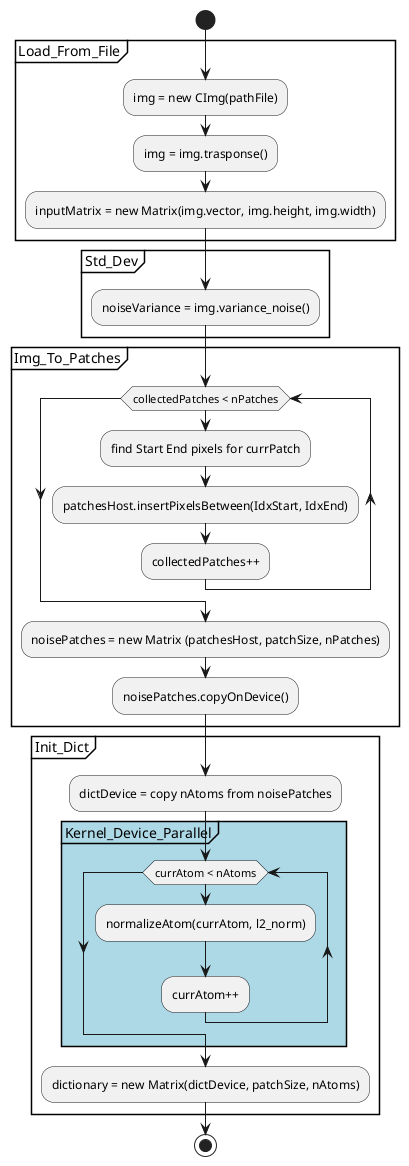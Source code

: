 @startuml InitializationDiagram
start

partition Load_From_File {
    :img = new CImg(pathFile);
    :img = img.trasponse();
    :inputMatrix = new Matrix(img.vector, img.height, img.width); 
}

partition Std_Dev {
    :noiseVariance = img.variance_noise();
}
partition Img_To_Patches {
    while (collectedPatches < nPatches)
        :find Start End pixels for currPatch;
        :patchesHost.insertPixelsBetween(IdxStart, IdxEnd);
        :collectedPatches++;
    endwhile
    :noisePatches = new Matrix (patchesHost, patchSize, nPatches);
    :noisePatches.copyOnDevice();
}

partition Init_Dict {
    :dictDevice = copy nAtoms from noisePatches;
    partition Kernel_Device_Parallel #LightBlue{
        while (currAtom < nAtoms)
            :normalizeAtom(currAtom, l2_norm);
            :currAtom++;
    endwhile
    }
    :dictionary = new Matrix(dictDevice, patchSize, nAtoms);
}
stop

@enduml